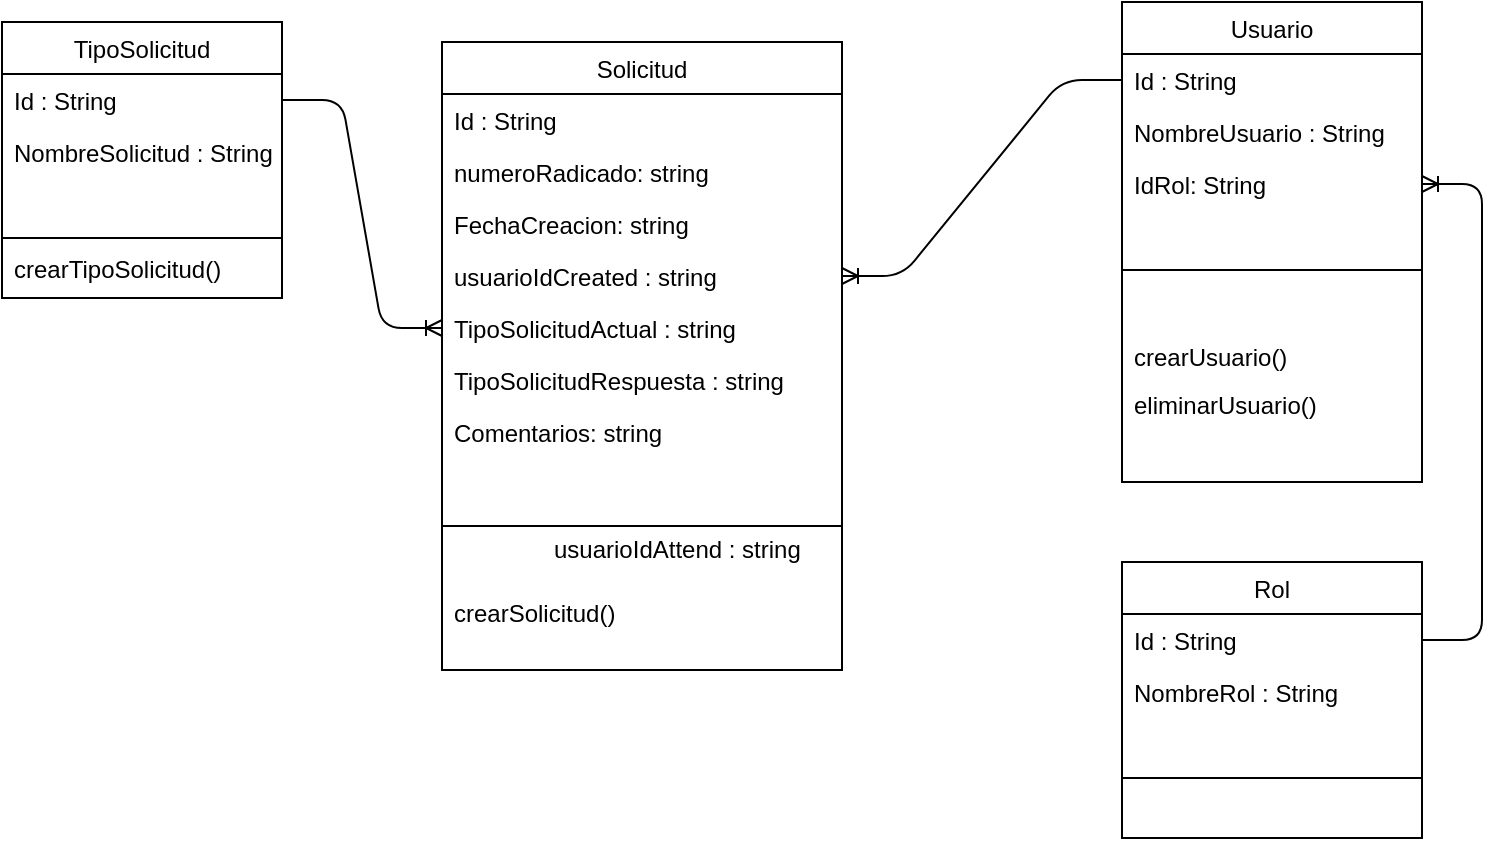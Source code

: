 <mxfile version="14.7.0" type="github">
  <diagram id="C5RBs43oDa-KdzZeNtuy" name="Page-1">
    <mxGraphModel dx="1038" dy="564" grid="1" gridSize="10" guides="1" tooltips="1" connect="1" arrows="1" fold="1" page="1" pageScale="1" pageWidth="827" pageHeight="1169" math="0" shadow="0">
      <root>
        <mxCell id="WIyWlLk6GJQsqaUBKTNV-0" />
        <mxCell id="WIyWlLk6GJQsqaUBKTNV-1" parent="WIyWlLk6GJQsqaUBKTNV-0" />
        <mxCell id="zkfFHV4jXpPFQw0GAbJ--17" value="Solicitud" style="swimlane;fontStyle=0;align=center;verticalAlign=top;childLayout=stackLayout;horizontal=1;startSize=26;horizontalStack=0;resizeParent=1;resizeLast=0;collapsible=1;marginBottom=0;rounded=0;shadow=0;strokeWidth=1;" parent="WIyWlLk6GJQsqaUBKTNV-1" vertex="1">
          <mxGeometry x="280" y="40" width="200" height="314" as="geometry">
            <mxRectangle x="550" y="140" width="160" height="26" as="alternateBounds" />
          </mxGeometry>
        </mxCell>
        <mxCell id="zkfFHV4jXpPFQw0GAbJ--18" value="Id : String" style="text;align=left;verticalAlign=top;spacingLeft=4;spacingRight=4;overflow=hidden;rotatable=0;points=[[0,0.5],[1,0.5]];portConstraint=eastwest;" parent="zkfFHV4jXpPFQw0GAbJ--17" vertex="1">
          <mxGeometry y="26" width="200" height="26" as="geometry" />
        </mxCell>
        <mxCell id="zkfFHV4jXpPFQw0GAbJ--19" value="numeroRadicado: string" style="text;align=left;verticalAlign=top;spacingLeft=4;spacingRight=4;overflow=hidden;rotatable=0;points=[[0,0.5],[1,0.5]];portConstraint=eastwest;rounded=0;shadow=0;html=0;" parent="zkfFHV4jXpPFQw0GAbJ--17" vertex="1">
          <mxGeometry y="52" width="200" height="26" as="geometry" />
        </mxCell>
        <mxCell id="zkfFHV4jXpPFQw0GAbJ--20" value="FechaCreacion: string" style="text;align=left;verticalAlign=top;spacingLeft=4;spacingRight=4;overflow=hidden;rotatable=0;points=[[0,0.5],[1,0.5]];portConstraint=eastwest;rounded=0;shadow=0;html=0;" parent="zkfFHV4jXpPFQw0GAbJ--17" vertex="1">
          <mxGeometry y="78" width="200" height="26" as="geometry" />
        </mxCell>
        <mxCell id="zkfFHV4jXpPFQw0GAbJ--21" value="usuarioIdCreated : string" style="text;align=left;verticalAlign=top;spacingLeft=4;spacingRight=4;overflow=hidden;rotatable=0;points=[[0,0.5],[1,0.5]];portConstraint=eastwest;rounded=0;shadow=0;html=0;" parent="zkfFHV4jXpPFQw0GAbJ--17" vertex="1">
          <mxGeometry y="104" width="200" height="26" as="geometry" />
        </mxCell>
        <mxCell id="b_xUYGciK2dLtTD0Pqra-3" value="TipoSolicitudActual : string" style="text;align=left;verticalAlign=top;spacingLeft=4;spacingRight=4;overflow=hidden;rotatable=0;points=[[0,0.5],[1,0.5]];portConstraint=eastwest;rounded=0;shadow=0;html=0;" parent="zkfFHV4jXpPFQw0GAbJ--17" vertex="1">
          <mxGeometry y="130" width="200" height="26" as="geometry" />
        </mxCell>
        <mxCell id="b_xUYGciK2dLtTD0Pqra-4" value="TipoSolicitudRespuesta : string" style="text;align=left;verticalAlign=top;spacingLeft=4;spacingRight=4;overflow=hidden;rotatable=0;points=[[0,0.5],[1,0.5]];portConstraint=eastwest;rounded=0;shadow=0;html=0;" parent="zkfFHV4jXpPFQw0GAbJ--17" vertex="1">
          <mxGeometry y="156" width="200" height="26" as="geometry" />
        </mxCell>
        <mxCell id="b_xUYGciK2dLtTD0Pqra-17" value="Comentarios: string" style="text;align=left;verticalAlign=top;spacingLeft=4;spacingRight=4;overflow=hidden;rotatable=0;points=[[0,0.5],[1,0.5]];portConstraint=eastwest;rounded=0;shadow=0;html=0;" parent="zkfFHV4jXpPFQw0GAbJ--17" vertex="1">
          <mxGeometry y="182" width="200" height="30" as="geometry" />
        </mxCell>
        <mxCell id="zkfFHV4jXpPFQw0GAbJ--23" value="" style="line;html=1;strokeWidth=1;align=left;verticalAlign=middle;spacingTop=-1;spacingLeft=3;spacingRight=3;rotatable=0;labelPosition=right;points=[];portConstraint=eastwest;" parent="zkfFHV4jXpPFQw0GAbJ--17" vertex="1">
          <mxGeometry y="212" width="200" height="60" as="geometry" />
        </mxCell>
        <mxCell id="zkfFHV4jXpPFQw0GAbJ--24" value="crearSolicitud()" style="text;align=left;verticalAlign=top;spacingLeft=4;spacingRight=4;overflow=hidden;rotatable=0;points=[[0,0.5],[1,0.5]];portConstraint=eastwest;" parent="zkfFHV4jXpPFQw0GAbJ--17" vertex="1">
          <mxGeometry y="272" width="200" height="22" as="geometry" />
        </mxCell>
        <mxCell id="b_xUYGciK2dLtTD0Pqra-5" value="TipoSolicitud" style="swimlane;fontStyle=0;align=center;verticalAlign=top;childLayout=stackLayout;horizontal=1;startSize=26;horizontalStack=0;resizeParent=1;resizeLast=0;collapsible=1;marginBottom=0;rounded=0;shadow=0;strokeWidth=1;" parent="WIyWlLk6GJQsqaUBKTNV-1" vertex="1">
          <mxGeometry x="60" y="30" width="140" height="138" as="geometry">
            <mxRectangle x="550" y="140" width="160" height="26" as="alternateBounds" />
          </mxGeometry>
        </mxCell>
        <mxCell id="b_xUYGciK2dLtTD0Pqra-6" value="Id : String" style="text;align=left;verticalAlign=top;spacingLeft=4;spacingRight=4;overflow=hidden;rotatable=0;points=[[0,0.5],[1,0.5]];portConstraint=eastwest;" parent="b_xUYGciK2dLtTD0Pqra-5" vertex="1">
          <mxGeometry y="26" width="140" height="26" as="geometry" />
        </mxCell>
        <mxCell id="b_xUYGciK2dLtTD0Pqra-16" value="NombreSolicitud : String" style="text;align=left;verticalAlign=top;spacingLeft=4;spacingRight=4;overflow=hidden;rotatable=0;points=[[0,0.5],[1,0.5]];portConstraint=eastwest;" parent="b_xUYGciK2dLtTD0Pqra-5" vertex="1">
          <mxGeometry y="52" width="140" height="26" as="geometry" />
        </mxCell>
        <mxCell id="b_xUYGciK2dLtTD0Pqra-12" value="" style="line;html=1;strokeWidth=1;align=left;verticalAlign=middle;spacingTop=-1;spacingLeft=3;spacingRight=3;rotatable=0;labelPosition=right;points=[];portConstraint=eastwest;" parent="b_xUYGciK2dLtTD0Pqra-5" vertex="1">
          <mxGeometry y="78" width="140" height="60" as="geometry" />
        </mxCell>
        <mxCell id="b_xUYGciK2dLtTD0Pqra-18" value="Usuario" style="swimlane;fontStyle=0;align=center;verticalAlign=top;childLayout=stackLayout;horizontal=1;startSize=26;horizontalStack=0;resizeParent=1;resizeLast=0;collapsible=1;marginBottom=0;rounded=0;shadow=0;strokeWidth=1;" parent="WIyWlLk6GJQsqaUBKTNV-1" vertex="1">
          <mxGeometry x="620" y="20" width="150" height="240" as="geometry">
            <mxRectangle x="550" y="140" width="160" height="26" as="alternateBounds" />
          </mxGeometry>
        </mxCell>
        <mxCell id="b_xUYGciK2dLtTD0Pqra-19" value="Id : String" style="text;align=left;verticalAlign=top;spacingLeft=4;spacingRight=4;overflow=hidden;rotatable=0;points=[[0,0.5],[1,0.5]];portConstraint=eastwest;" parent="b_xUYGciK2dLtTD0Pqra-18" vertex="1">
          <mxGeometry y="26" width="150" height="26" as="geometry" />
        </mxCell>
        <mxCell id="b_xUYGciK2dLtTD0Pqra-20" value="NombreUsuario : String" style="text;align=left;verticalAlign=top;spacingLeft=4;spacingRight=4;overflow=hidden;rotatable=0;points=[[0,0.5],[1,0.5]];portConstraint=eastwest;" parent="b_xUYGciK2dLtTD0Pqra-18" vertex="1">
          <mxGeometry y="52" width="150" height="26" as="geometry" />
        </mxCell>
        <mxCell id="b_xUYGciK2dLtTD0Pqra-28" value="IdRol: String" style="text;align=left;verticalAlign=top;spacingLeft=4;spacingRight=4;overflow=hidden;rotatable=0;points=[[0,0.5],[1,0.5]];portConstraint=eastwest;" parent="b_xUYGciK2dLtTD0Pqra-18" vertex="1">
          <mxGeometry y="78" width="150" height="26" as="geometry" />
        </mxCell>
        <mxCell id="b_xUYGciK2dLtTD0Pqra-21" value="" style="line;html=1;strokeWidth=1;align=left;verticalAlign=middle;spacingTop=-1;spacingLeft=3;spacingRight=3;rotatable=0;labelPosition=right;points=[];portConstraint=eastwest;" parent="b_xUYGciK2dLtTD0Pqra-18" vertex="1">
          <mxGeometry y="104" width="150" height="60" as="geometry" />
        </mxCell>
        <mxCell id="NNZQw1IaP9DKv1072cnb-2" value="crearUsuario()" style="text;align=left;verticalAlign=top;spacingLeft=4;spacingRight=4;overflow=hidden;rotatable=0;points=[[0,0.5],[1,0.5]];portConstraint=eastwest;" vertex="1" parent="b_xUYGciK2dLtTD0Pqra-18">
          <mxGeometry y="164" width="150" height="24" as="geometry" />
        </mxCell>
        <mxCell id="NNZQw1IaP9DKv1072cnb-3" value="eliminarUsuario()" style="text;align=left;verticalAlign=top;spacingLeft=4;spacingRight=4;overflow=hidden;rotatable=0;points=[[0,0.5],[1,0.5]];portConstraint=eastwest;" vertex="1" parent="b_xUYGciK2dLtTD0Pqra-18">
          <mxGeometry y="188" width="150" height="50" as="geometry" />
        </mxCell>
        <mxCell id="b_xUYGciK2dLtTD0Pqra-23" value="Rol" style="swimlane;fontStyle=0;align=center;verticalAlign=top;childLayout=stackLayout;horizontal=1;startSize=26;horizontalStack=0;resizeParent=1;resizeLast=0;collapsible=1;marginBottom=0;rounded=0;shadow=0;strokeWidth=1;" parent="WIyWlLk6GJQsqaUBKTNV-1" vertex="1">
          <mxGeometry x="620" y="300" width="150" height="138" as="geometry">
            <mxRectangle x="550" y="140" width="160" height="26" as="alternateBounds" />
          </mxGeometry>
        </mxCell>
        <mxCell id="b_xUYGciK2dLtTD0Pqra-25" value="Id : String" style="text;align=left;verticalAlign=top;spacingLeft=4;spacingRight=4;overflow=hidden;rotatable=0;points=[[0,0.5],[1,0.5]];portConstraint=eastwest;" parent="b_xUYGciK2dLtTD0Pqra-23" vertex="1">
          <mxGeometry y="26" width="150" height="26" as="geometry" />
        </mxCell>
        <mxCell id="b_xUYGciK2dLtTD0Pqra-26" value="NombreRol : String" style="text;align=left;verticalAlign=top;spacingLeft=4;spacingRight=4;overflow=hidden;rotatable=0;points=[[0,0.5],[1,0.5]];portConstraint=eastwest;" parent="b_xUYGciK2dLtTD0Pqra-23" vertex="1">
          <mxGeometry y="52" width="150" height="26" as="geometry" />
        </mxCell>
        <mxCell id="b_xUYGciK2dLtTD0Pqra-27" value="" style="line;html=1;strokeWidth=1;align=left;verticalAlign=middle;spacingTop=-1;spacingLeft=3;spacingRight=3;rotatable=0;labelPosition=right;points=[];portConstraint=eastwest;" parent="b_xUYGciK2dLtTD0Pqra-23" vertex="1">
          <mxGeometry y="78" width="150" height="60" as="geometry" />
        </mxCell>
        <mxCell id="b_xUYGciK2dLtTD0Pqra-29" value="usuarioIdAttend : string" style="text;align=left;verticalAlign=top;spacingLeft=4;spacingRight=4;overflow=hidden;rotatable=0;points=[[0,0.5],[1,0.5]];portConstraint=eastwest;rounded=0;shadow=0;html=0;" parent="WIyWlLk6GJQsqaUBKTNV-1" vertex="1">
          <mxGeometry x="330" y="280" width="200" height="26" as="geometry" />
        </mxCell>
        <mxCell id="NNZQw1IaP9DKv1072cnb-0" value="crearTipoSolicitud()" style="text;align=left;verticalAlign=top;spacingLeft=4;spacingRight=4;overflow=hidden;rotatable=0;points=[[0,0.5],[1,0.5]];portConstraint=eastwest;" vertex="1" parent="WIyWlLk6GJQsqaUBKTNV-1">
          <mxGeometry x="60" y="140" width="200" height="22" as="geometry" />
        </mxCell>
        <mxCell id="NNZQw1IaP9DKv1072cnb-4" value="" style="edgeStyle=entityRelationEdgeStyle;fontSize=12;html=1;endArrow=ERoneToMany;" edge="1" parent="WIyWlLk6GJQsqaUBKTNV-1" source="b_xUYGciK2dLtTD0Pqra-6" target="b_xUYGciK2dLtTD0Pqra-3">
          <mxGeometry width="100" height="100" relative="1" as="geometry">
            <mxPoint x="80" y="343" as="sourcePoint" />
            <mxPoint x="180" y="243" as="targetPoint" />
          </mxGeometry>
        </mxCell>
        <mxCell id="NNZQw1IaP9DKv1072cnb-5" value="" style="edgeStyle=entityRelationEdgeStyle;fontSize=12;html=1;endArrow=ERoneToMany;" edge="1" parent="WIyWlLk6GJQsqaUBKTNV-1" source="b_xUYGciK2dLtTD0Pqra-19" target="zkfFHV4jXpPFQw0GAbJ--21">
          <mxGeometry width="100" height="100" relative="1" as="geometry">
            <mxPoint x="520" y="268" as="sourcePoint" />
            <mxPoint x="620" y="168" as="targetPoint" />
          </mxGeometry>
        </mxCell>
        <mxCell id="NNZQw1IaP9DKv1072cnb-6" value="" style="edgeStyle=entityRelationEdgeStyle;fontSize=12;html=1;endArrow=ERoneToMany;" edge="1" parent="WIyWlLk6GJQsqaUBKTNV-1" source="b_xUYGciK2dLtTD0Pqra-25" target="b_xUYGciK2dLtTD0Pqra-28">
          <mxGeometry width="100" height="100" relative="1" as="geometry">
            <mxPoint x="480" y="430" as="sourcePoint" />
            <mxPoint x="580" y="330" as="targetPoint" />
          </mxGeometry>
        </mxCell>
      </root>
    </mxGraphModel>
  </diagram>
</mxfile>
